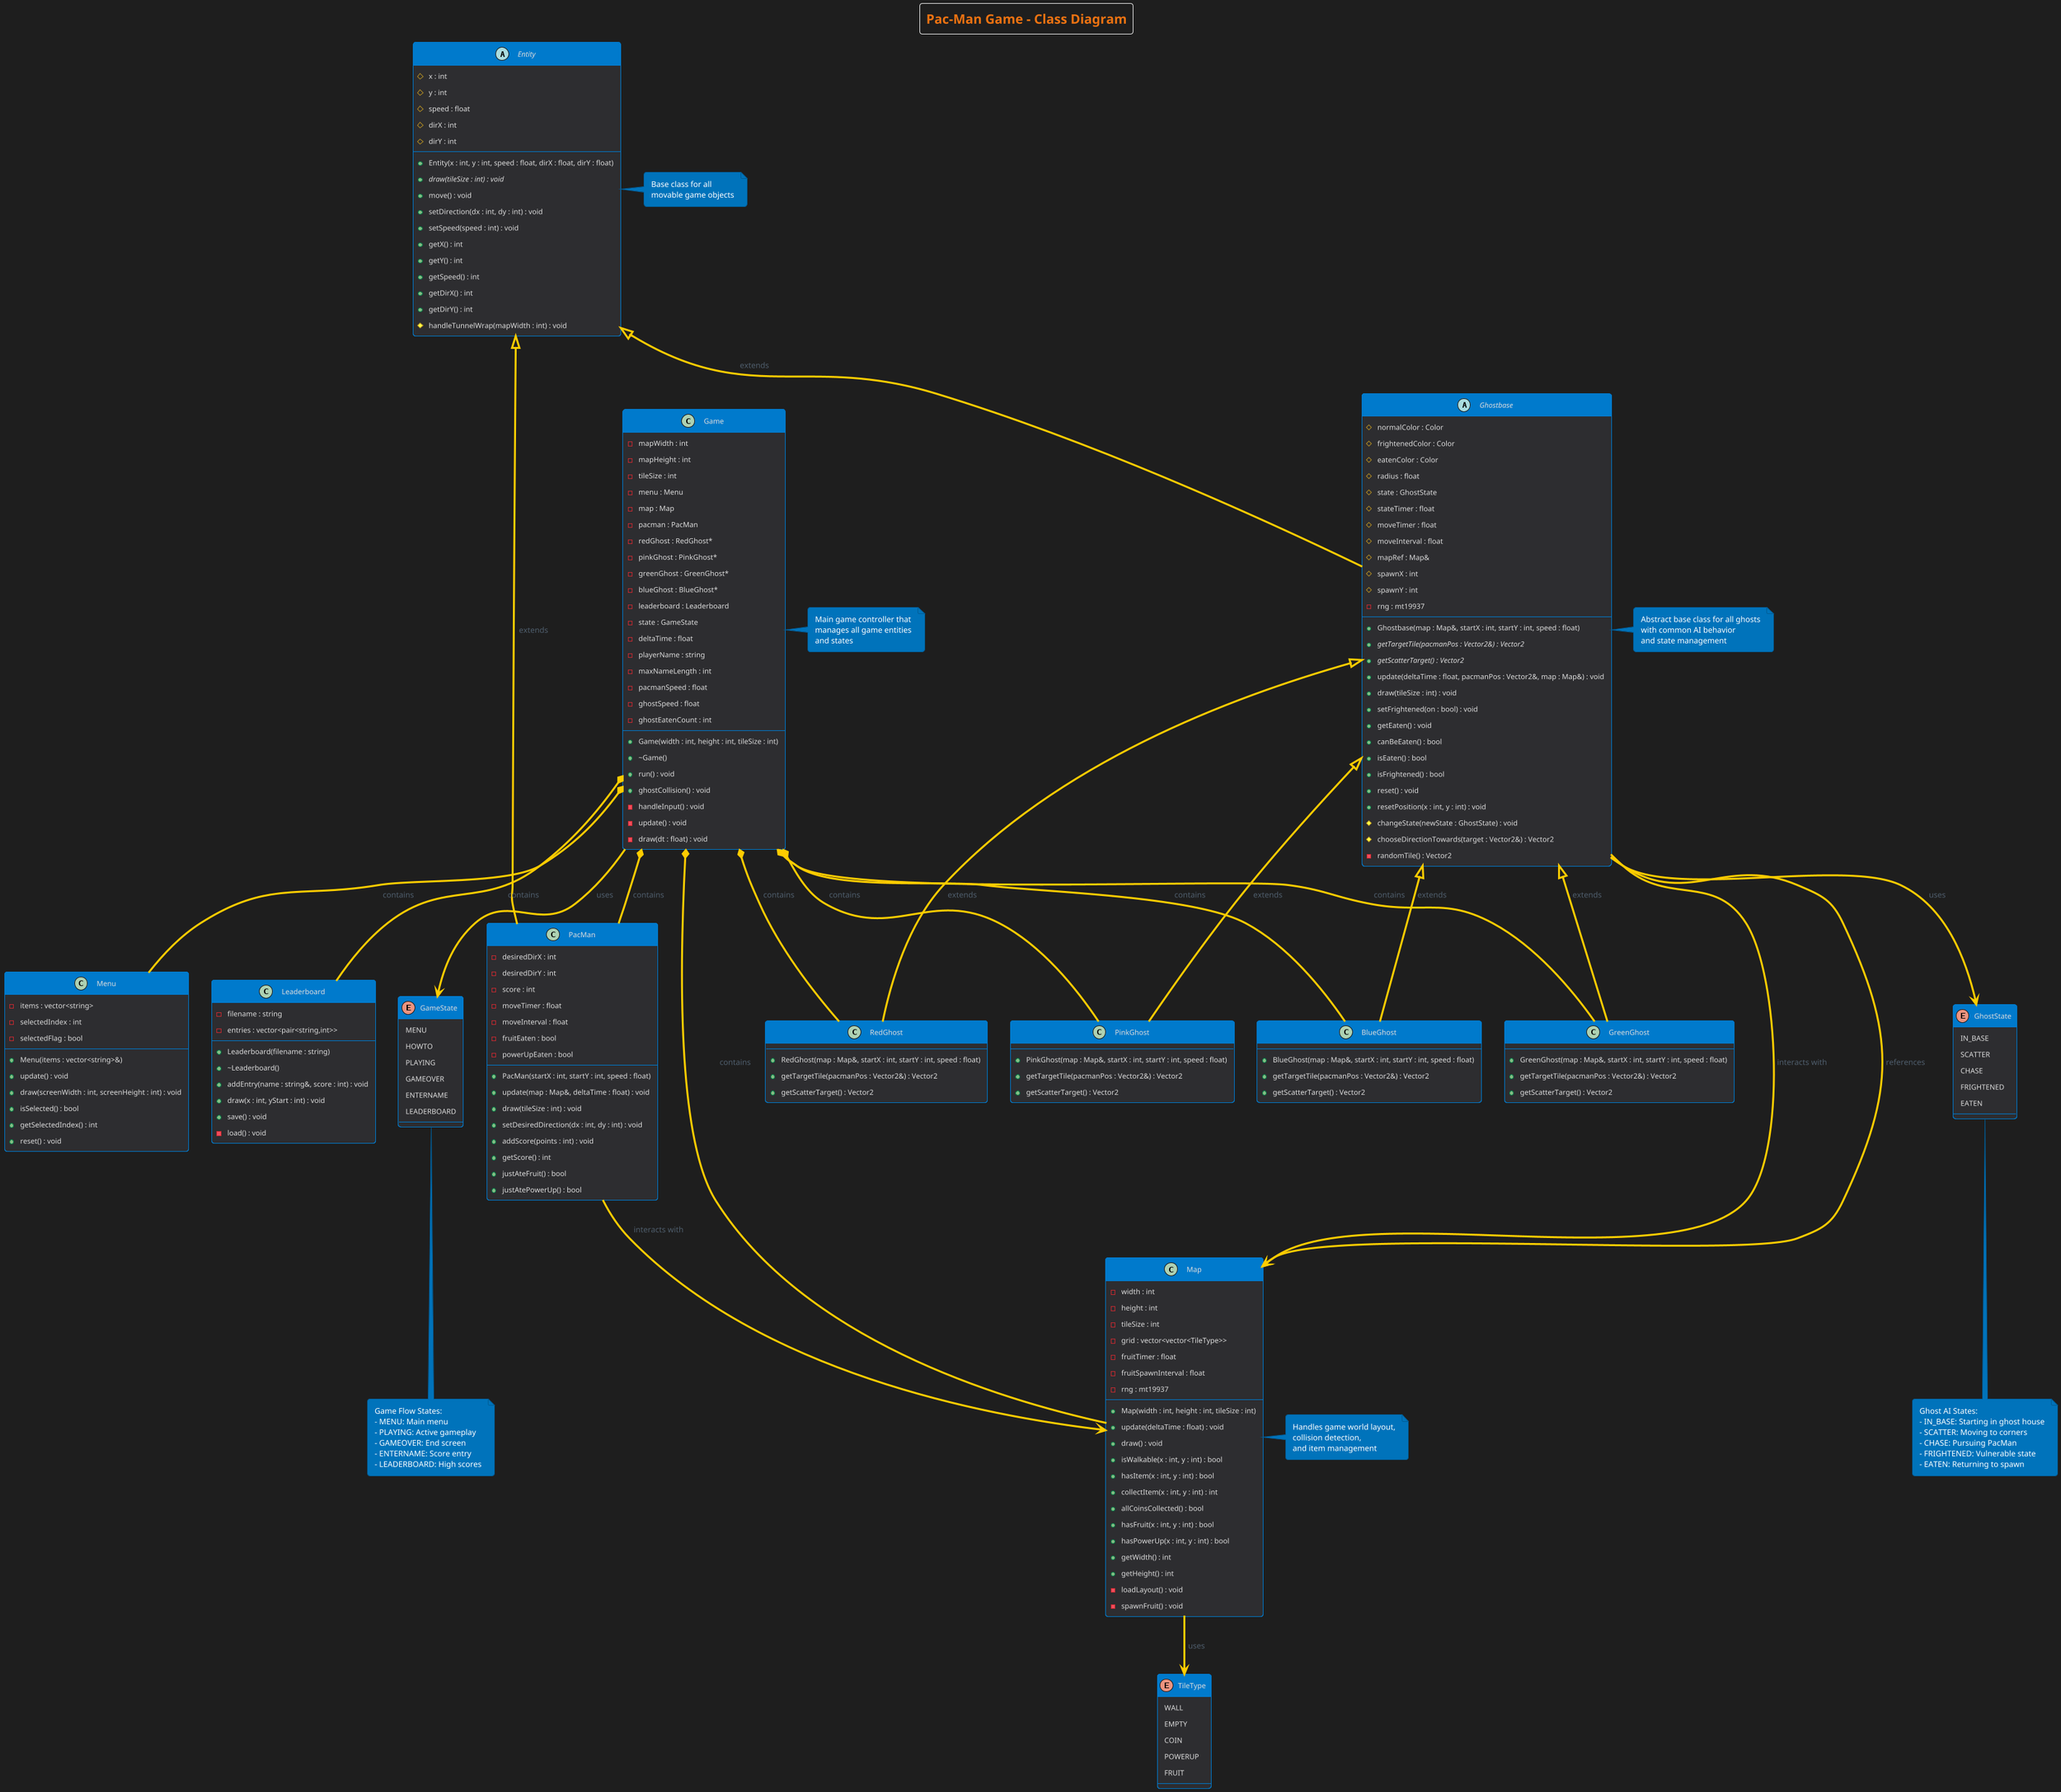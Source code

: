 @startuml Pac-Man_Class_Diagram

!theme aws-orange
skinparam backgroundColor #1E1E1E
skinparam classBackgroundColor #2D2D30
skinparam classBorderColor #007ACC
skinparam classHeaderBackgroundColor #007ACC
skinparam classAttributeFontColor #DCDCDC
skinparam classStereotypeFontColor #569CD6
skinparam arrowColor #FFCC00

title Pac-Man Game - Class Diagram

' Enums
enum GameState {
    MENU
    HOWTO
    PLAYING
    GAMEOVER
    ENTERNAME
    LEADERBOARD
}

enum TileType {
    WALL
    EMPTY
    COIN
    POWERUP
    FRUIT
}

enum GhostState {
    IN_BASE
    SCATTER
    CHASE
    FRIGHTENED
    EATEN
}

' Abstract Base Classes
abstract class Entity {
    # x : int
    # y : int
    # speed : float
    # dirX : int
    # dirY : int
    
    + Entity(x : int, y : int, speed : float, dirX : float, dirY : float)
    + {abstract} draw(tileSize : int) : void
    + move() : void
    + setDirection(dx : int, dy : int) : void
    + setSpeed(speed : int) : void
    + getX() : int
    + getY() : int
    + getSpeed() : int
    + getDirX() : int
    + getDirY() : int
    # handleTunnelWrap(mapWidth : int) : void
}

' Core Game Classes
class Game {
    - mapWidth : int
    - mapHeight : int
    - tileSize : int
    - menu : Menu
    - map : Map
    - pacman : PacMan
    - redGhost : RedGhost*
    - pinkGhost : PinkGhost*
    - greenGhost : GreenGhost*
    - blueGhost : BlueGhost*
    - leaderboard : Leaderboard
    - state : GameState
    - deltaTime : float
    - playerName : string
    - maxNameLength : int
    - pacmanSpeed : float
    - ghostSpeed : float
    - ghostEatenCount : int
    
    + Game(width : int, height : int, tileSize : int)
    + ~Game()
    + run() : void
    + ghostCollision() : void
    - handleInput() : void
    - update() : void
    - draw(dt : float) : void
}

class Map {
    - width : int
    - height : int
    - tileSize : int
    - grid : vector<vector<TileType>>
    - fruitTimer : float
    - fruitSpawnInterval : float
    - rng : mt19937
    
    + Map(width : int, height : int, tileSize : int)
    + update(deltaTime : float) : void
    + draw() : void
    + isWalkable(x : int, y : int) : bool
    + hasItem(x : int, y : int) : bool
    + collectItem(x : int, y : int) : int
    + allCoinsCollected() : bool
    + hasFruit(x : int, y : int) : bool
    + hasPowerUp(x : int, y : int) : bool
    + getWidth() : int
    + getHeight() : int
    - loadLayout() : void
    - spawnFruit() : void
}

class PacMan {
    - desiredDirX : int
    - desiredDirY : int
    - score : int
    - moveTimer : float
    - moveInterval : float
    - fruitEaten : bool
    - powerUpEaten : bool
    
    + PacMan(startX : int, startY : int, speed : float)
    + update(map : Map&, deltaTime : float) : void
    + draw(tileSize : int) : void
    + setDesiredDirection(dx : int, dy : int) : void
    + addScore(points : int) : void
    + getScore() : int
    + justAteFruit() : bool
    + justAtePowerUp() : bool
}

' Ghost Base Class
abstract class Ghostbase {
    # normalColor : Color
    # frightenedColor : Color
    # eatenColor : Color
    # radius : float
    # state : GhostState
    # stateTimer : float
    # moveTimer : float
    # moveInterval : float
    # mapRef : Map&
    # spawnX : int
    # spawnY : int
    - rng : mt19937
    
    + Ghostbase(map : Map&, startX : int, startY : int, speed : float)
    + {abstract} getTargetTile(pacmanPos : Vector2&) : Vector2
    + {abstract} getScatterTarget() : Vector2
    + update(deltaTime : float, pacmanPos : Vector2&, map : Map&) : void
    + draw(tileSize : int) : void
    + setFrightened(on : bool) : void
    + getEaten() : void
    + canBeEaten() : bool
    + isEaten() : bool
    + isFrightened() : bool
    + reset() : void
    + resetPosition(x : int, y : int) : void
    # changeState(newState : GhostState) : void
    # chooseDirectionTowards(target : Vector2&) : Vector2
    - randomTile() : Vector2
}

' Specific Ghost Classes
class RedGhost {
    + RedGhost(map : Map&, startX : int, startY : int, speed : float)
    + getTargetTile(pacmanPos : Vector2&) : Vector2
    + getScatterTarget() : Vector2
}

class PinkGhost {
    + PinkGhost(map : Map&, startX : int, startY : int, speed : float)
    + getTargetTile(pacmanPos : Vector2&) : Vector2
    + getScatterTarget() : Vector2
}

class GreenGhost {
    + GreenGhost(map : Map&, startX : int, startY : int, speed : float)
    + getTargetTile(pacmanPos : Vector2&) : Vector2
    + getScatterTarget() : Vector2
}

class BlueGhost {
    + BlueGhost(map : Map&, startX : int, startY : int, speed : float)
    + getTargetTile(pacmanPos : Vector2&) : Vector2
    + getScatterTarget() : Vector2
}

' UI Classes
class Menu {
    - items : vector<string>
    - selectedIndex : int
    - selectedFlag : bool
    
    + Menu(items : vector<string>&)
    + update() : void
    + draw(screenWidth : int, screenHeight : int) : void
    + isSelected() : bool
    + getSelectedIndex() : int
    + reset() : void
}

class Leaderboard {
    - filename : string
    - entries : vector<pair<string,int>>
    
    + Leaderboard(filename : string)
    + ~Leaderboard()
    + addEntry(name : string&, score : int) : void
    + draw(x : int, yStart : int) : void
    + save() : void
    - load() : void
}

' Relationships
Entity <|-- PacMan : extends
Entity <|-- Ghostbase : extends
Ghostbase <|-- RedGhost : extends
Ghostbase <|-- PinkGhost : extends
Ghostbase <|-- GreenGhost : extends
Ghostbase <|-- BlueGhost : extends

Game *-- Map : contains
Game *-- PacMan : contains
Game *-- Menu : contains
Game *-- Leaderboard : contains
Game *-- RedGhost : contains
Game *-- PinkGhost : contains
Game *-- GreenGhost : contains
Game *-- BlueGhost : contains
Game --> GameState : uses

Map --> TileType : uses
Ghostbase --> GhostState : uses
Ghostbase --> Map : references

PacMan --> Map : interacts with
Ghostbase --> Map : interacts with

' Notes
note right of Game : Main game controller that\nmanages all game entities\nand states
note right of Ghostbase : Abstract base class for all ghosts\nwith common AI behavior\nand state management
note right of Map : Handles game world layout,\ncollision detection,\nand item management
note right of Entity : Base class for all\nmovable game objects

note bottom of GhostState : Ghost AI States:\n- IN_BASE: Starting in ghost house\n- SCATTER: Moving to corners\n- CHASE: Pursuing PacMan\n- FRIGHTENED: Vulnerable state\n- EATEN: Returning to spawn

note bottom of GameState : Game Flow States:\n- MENU: Main menu\n- PLAYING: Active gameplay\n- GAMEOVER: End screen\n- ENTERNAME: Score entry\n- LEADERBOARD: High scores

@enduml
